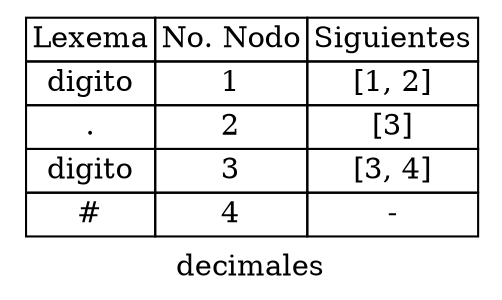 digraph decimales {
    node [shape=plaintext]
    rankdir=TB
    label = "decimales";
    A [label=<
        <TABLE BORDER="0" CELLBORDER="1" CELLSPACING="0">
            <TR>
                <TD>Lexema</TD>
                <TD>No. Nodo</TD>
                <TD>Siguientes</TD>
            </TR>
            <TR>
                <TD>digito</TD>
                <TD>1</TD>
                <TD>[1, 2]</TD>
            </TR>
            <TR>
                <TD>.</TD>
                <TD>2</TD>
                <TD>[3]</TD>
            </TR>
            <TR>
                <TD>digito</TD>
                <TD>3</TD>
                <TD>[3, 4]</TD>
            </TR>
            <TR>
                <TD>#</TD>
                <TD>4</TD>
                <TD>-</TD>
            </TR>
        </TABLE>
    >]
}